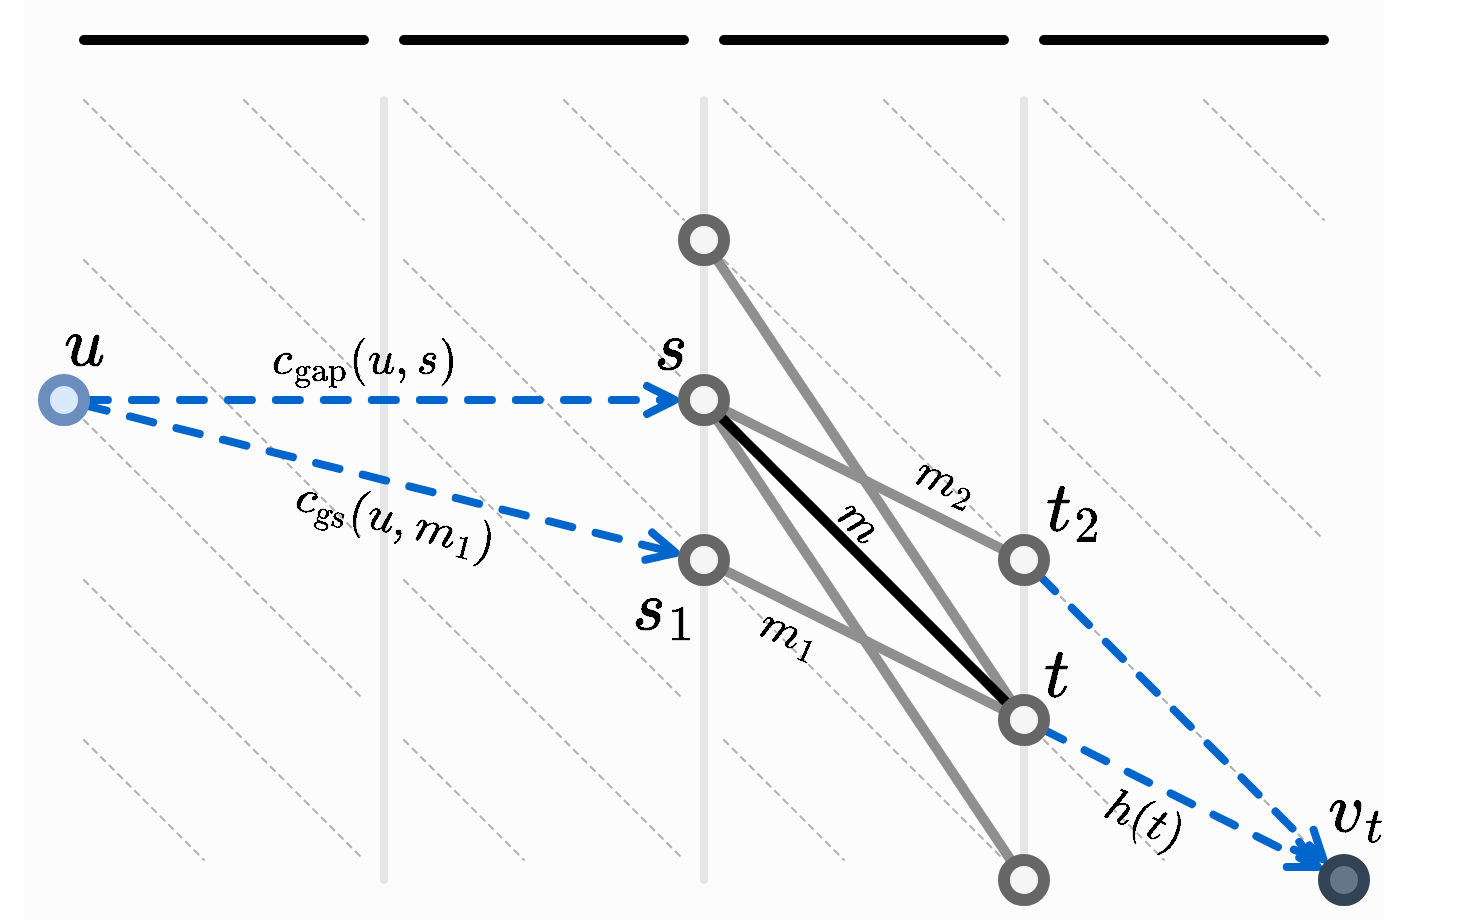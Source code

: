 <mxfile version="21.2.1" type="device">
  <diagram id="_QwVPOAPyQG-Wvx7g-G_" name="weakly admissible">
    <mxGraphModel dx="1850" dy="-165" grid="1" gridSize="10" guides="0" tooltips="1" connect="0" arrows="0" fold="1" page="0" pageScale="1" pageWidth="827" pageHeight="1169" background="none" math="1" shadow="0">
      <root>
        <mxCell id="Ogjc830XC39CnvKuDkZH-0" />
        <object label="Background" id="EZCYXmooXl2QGBisD6OS-4">
          <mxCell style="" parent="Ogjc830XC39CnvKuDkZH-0" />
        </object>
        <mxCell id="EEb3bdWyqQPqb6_M2bX1-0" value="" style="whiteSpace=wrap;html=1;strokeColor=none;fillColor=#FBFBFB;opacity=75;" parent="EZCYXmooXl2QGBisD6OS-4" vertex="1">
          <mxGeometry x="-580" y="880" width="680" height="460" as="geometry" />
        </mxCell>
        <object label="diagonals" id="Ogjc830XC39CnvKuDkZH-1">
          <mxCell style="locked=1;" parent="Ogjc830XC39CnvKuDkZH-0" />
        </object>
        <mxCell id="2zsmt-05qYfTrGcmLBN7-47" value="" style="endArrow=none;html=1;strokeWidth=1;rounded=0;comic=1;sketch=0;jiggle=0;fontColor=#FF4A4A;strokeColor=#B0B0B0;dashed=1;" parent="Ogjc830XC39CnvKuDkZH-1" edge="1">
          <mxGeometry width="50" height="50" relative="1" as="geometry">
            <mxPoint x="-470" y="930" as="sourcePoint" />
            <mxPoint x="-410" y="990" as="targetPoint" />
          </mxGeometry>
        </mxCell>
        <mxCell id="2zsmt-05qYfTrGcmLBN7-49" value="" style="endArrow=none;html=1;strokeWidth=1;rounded=0;comic=1;sketch=0;jiggle=0;fontColor=#FF4A4A;strokeColor=#B0B0B0;dashed=1;" parent="Ogjc830XC39CnvKuDkZH-1" edge="1">
          <mxGeometry width="50" height="50" relative="1" as="geometry">
            <mxPoint x="-550" y="1250" as="sourcePoint" />
            <mxPoint x="-490" y="1310" as="targetPoint" />
          </mxGeometry>
        </mxCell>
        <mxCell id="2zsmt-05qYfTrGcmLBN7-50" value="" style="endArrow=none;html=1;strokeWidth=1;rounded=0;comic=1;sketch=0;jiggle=0;fontColor=#FF4A4A;strokeColor=#B0B0B0;dashed=1;" parent="Ogjc830XC39CnvKuDkZH-1" edge="1">
          <mxGeometry width="50" height="50" relative="1" as="geometry">
            <mxPoint x="-550" y="930" as="sourcePoint" />
            <mxPoint x="-410" y="1070" as="targetPoint" />
          </mxGeometry>
        </mxCell>
        <mxCell id="2zsmt-05qYfTrGcmLBN7-51" value="" style="endArrow=none;html=1;strokeWidth=1;rounded=0;comic=1;sketch=0;jiggle=0;fontColor=#FF4A4A;strokeColor=#B0B0B0;dashed=1;" parent="Ogjc830XC39CnvKuDkZH-1" edge="1">
          <mxGeometry width="50" height="50" relative="1" as="geometry">
            <mxPoint x="-550" y="1010" as="sourcePoint" />
            <mxPoint x="-410" y="1150" as="targetPoint" />
          </mxGeometry>
        </mxCell>
        <mxCell id="2zsmt-05qYfTrGcmLBN7-52" value="" style="endArrow=none;html=1;strokeWidth=1;rounded=0;comic=1;sketch=0;jiggle=0;fontColor=#FF4A4A;strokeColor=#B0B0B0;dashed=1;" parent="Ogjc830XC39CnvKuDkZH-1" edge="1">
          <mxGeometry width="50" height="50" relative="1" as="geometry">
            <mxPoint x="-550" y="1090" as="sourcePoint" />
            <mxPoint x="-410" y="1230" as="targetPoint" />
          </mxGeometry>
        </mxCell>
        <mxCell id="2zsmt-05qYfTrGcmLBN7-54" value="" style="endArrow=none;html=1;strokeWidth=1;rounded=0;comic=1;sketch=0;jiggle=0;fontColor=#FF4A4A;strokeColor=#B0B0B0;dashed=1;" parent="Ogjc830XC39CnvKuDkZH-1" edge="1">
          <mxGeometry width="50" height="50" relative="1" as="geometry">
            <mxPoint x="-310" y="930" as="sourcePoint" />
            <mxPoint x="-250" y="990" as="targetPoint" />
          </mxGeometry>
        </mxCell>
        <mxCell id="2zsmt-05qYfTrGcmLBN7-56" value="" style="endArrow=none;html=1;strokeWidth=1;rounded=0;comic=1;sketch=0;jiggle=0;fontColor=#FF4A4A;strokeColor=#B0B0B0;dashed=1;" parent="Ogjc830XC39CnvKuDkZH-1" edge="1">
          <mxGeometry width="50" height="50" relative="1" as="geometry">
            <mxPoint x="-390" y="1250" as="sourcePoint" />
            <mxPoint x="-330" y="1310" as="targetPoint" />
          </mxGeometry>
        </mxCell>
        <mxCell id="2zsmt-05qYfTrGcmLBN7-57" value="" style="endArrow=none;html=1;strokeWidth=1;rounded=0;comic=1;sketch=0;jiggle=0;fontColor=#FF4A4A;strokeColor=#B0B0B0;dashed=1;" parent="Ogjc830XC39CnvKuDkZH-1" edge="1">
          <mxGeometry width="50" height="50" relative="1" as="geometry">
            <mxPoint x="-390" y="930" as="sourcePoint" />
            <mxPoint x="-250" y="1070" as="targetPoint" />
          </mxGeometry>
        </mxCell>
        <mxCell id="2zsmt-05qYfTrGcmLBN7-58" value="" style="endArrow=none;html=1;strokeWidth=1;rounded=0;comic=1;sketch=0;jiggle=0;fontColor=#FF4A4A;strokeColor=#B0B0B0;dashed=1;" parent="Ogjc830XC39CnvKuDkZH-1" edge="1">
          <mxGeometry width="50" height="50" relative="1" as="geometry">
            <mxPoint x="-390" y="1010" as="sourcePoint" />
            <mxPoint x="-250" y="1150" as="targetPoint" />
          </mxGeometry>
        </mxCell>
        <mxCell id="2zsmt-05qYfTrGcmLBN7-59" value="" style="endArrow=none;html=1;strokeWidth=1;rounded=0;comic=1;sketch=0;jiggle=0;fontColor=#FF4A4A;strokeColor=#B0B0B0;dashed=1;" parent="Ogjc830XC39CnvKuDkZH-1" edge="1">
          <mxGeometry width="50" height="50" relative="1" as="geometry">
            <mxPoint x="-390" y="1090" as="sourcePoint" />
            <mxPoint x="-250" y="1230" as="targetPoint" />
          </mxGeometry>
        </mxCell>
        <mxCell id="2zsmt-05qYfTrGcmLBN7-60" value="" style="endArrow=none;html=1;strokeWidth=1;rounded=0;comic=1;sketch=0;jiggle=0;fontColor=#FF4A4A;strokeColor=#B0B0B0;dashed=1;" parent="Ogjc830XC39CnvKuDkZH-1" edge="1">
          <mxGeometry width="50" height="50" relative="1" as="geometry">
            <mxPoint x="-390" y="1170" as="sourcePoint" />
            <mxPoint x="-250" y="1310" as="targetPoint" />
          </mxGeometry>
        </mxCell>
        <mxCell id="2zsmt-05qYfTrGcmLBN7-61" value="" style="endArrow=none;html=1;strokeWidth=1;rounded=0;comic=1;sketch=0;jiggle=0;fontColor=#FF4A4A;strokeColor=#B0B0B0;dashed=1;" parent="Ogjc830XC39CnvKuDkZH-1" edge="1">
          <mxGeometry width="50" height="50" relative="1" as="geometry">
            <mxPoint x="-150" y="930" as="sourcePoint" />
            <mxPoint x="-90" y="990" as="targetPoint" />
          </mxGeometry>
        </mxCell>
        <mxCell id="2zsmt-05qYfTrGcmLBN7-63" value="" style="endArrow=none;html=1;strokeWidth=1;rounded=0;comic=1;sketch=0;jiggle=0;fontColor=#FF4A4A;strokeColor=#B0B0B0;dashed=1;" parent="Ogjc830XC39CnvKuDkZH-1" edge="1">
          <mxGeometry width="50" height="50" relative="1" as="geometry">
            <mxPoint x="-230" y="1250" as="sourcePoint" />
            <mxPoint x="-170" y="1310" as="targetPoint" />
          </mxGeometry>
        </mxCell>
        <mxCell id="2zsmt-05qYfTrGcmLBN7-64" value="" style="endArrow=none;html=1;strokeWidth=1;rounded=0;comic=1;sketch=0;jiggle=0;fontColor=#FF4A4A;strokeColor=#B0B0B0;dashed=1;" parent="Ogjc830XC39CnvKuDkZH-1" edge="1">
          <mxGeometry width="50" height="50" relative="1" as="geometry">
            <mxPoint x="-230" y="930" as="sourcePoint" />
            <mxPoint x="-90" y="1070" as="targetPoint" />
          </mxGeometry>
        </mxCell>
        <mxCell id="2zsmt-05qYfTrGcmLBN7-65" value="" style="endArrow=none;html=1;strokeWidth=1;rounded=0;comic=1;sketch=0;jiggle=0;fontColor=#FF4A4A;strokeColor=#B0B0B0;dashed=1;" parent="Ogjc830XC39CnvKuDkZH-1" edge="1">
          <mxGeometry width="50" height="50" relative="1" as="geometry">
            <mxPoint x="-230" y="1010" as="sourcePoint" />
            <mxPoint x="-90" y="1150" as="targetPoint" />
          </mxGeometry>
        </mxCell>
        <mxCell id="2zsmt-05qYfTrGcmLBN7-66" value="" style="endArrow=none;html=1;strokeWidth=1;rounded=0;comic=1;sketch=0;jiggle=0;fontColor=#FF4A4A;strokeColor=#B0B0B0;dashed=1;" parent="Ogjc830XC39CnvKuDkZH-1" edge="1">
          <mxGeometry width="50" height="50" relative="1" as="geometry">
            <mxPoint x="-230" y="1090" as="sourcePoint" />
            <mxPoint x="-90" y="1230" as="targetPoint" />
          </mxGeometry>
        </mxCell>
        <mxCell id="2zsmt-05qYfTrGcmLBN7-67" value="" style="endArrow=none;html=1;strokeWidth=1;rounded=0;comic=1;sketch=0;jiggle=0;fontColor=#FF4A4A;strokeColor=#B0B0B0;dashed=1;" parent="Ogjc830XC39CnvKuDkZH-1" edge="1">
          <mxGeometry width="50" height="50" relative="1" as="geometry">
            <mxPoint x="-230" y="1170" as="sourcePoint" />
            <mxPoint x="-90" y="1310" as="targetPoint" />
          </mxGeometry>
        </mxCell>
        <mxCell id="2zsmt-05qYfTrGcmLBN7-68" value="" style="endArrow=none;html=1;strokeWidth=1;rounded=0;comic=1;sketch=0;jiggle=0;fontColor=#FF4A4A;strokeColor=#B0B0B0;dashed=1;" parent="Ogjc830XC39CnvKuDkZH-1" edge="1">
          <mxGeometry width="50" height="50" relative="1" as="geometry">
            <mxPoint x="10" y="930" as="sourcePoint" />
            <mxPoint x="70" y="990" as="targetPoint" />
          </mxGeometry>
        </mxCell>
        <mxCell id="2zsmt-05qYfTrGcmLBN7-70" value="" style="endArrow=none;html=1;strokeWidth=1;rounded=0;comic=1;sketch=0;jiggle=0;fontColor=#FF4A4A;strokeColor=#B0B0B0;dashed=1;" parent="Ogjc830XC39CnvKuDkZH-1" edge="1">
          <mxGeometry width="50" height="50" relative="1" as="geometry">
            <mxPoint x="-70" y="1250" as="sourcePoint" />
            <mxPoint x="-10" y="1310" as="targetPoint" />
          </mxGeometry>
        </mxCell>
        <mxCell id="2zsmt-05qYfTrGcmLBN7-71" value="" style="endArrow=none;html=1;strokeWidth=1;rounded=0;comic=1;sketch=0;jiggle=0;fontColor=#FF4A4A;strokeColor=#B0B0B0;dashed=1;" parent="Ogjc830XC39CnvKuDkZH-1" edge="1">
          <mxGeometry width="50" height="50" relative="1" as="geometry">
            <mxPoint x="-70" y="930" as="sourcePoint" />
            <mxPoint x="70" y="1070" as="targetPoint" />
          </mxGeometry>
        </mxCell>
        <mxCell id="2zsmt-05qYfTrGcmLBN7-72" value="" style="endArrow=none;html=1;strokeWidth=1;rounded=0;comic=1;sketch=0;jiggle=0;fontColor=#FF4A4A;strokeColor=#B0B0B0;dashed=1;" parent="Ogjc830XC39CnvKuDkZH-1" edge="1">
          <mxGeometry width="50" height="50" relative="1" as="geometry">
            <mxPoint x="-70" y="1010" as="sourcePoint" />
            <mxPoint x="70" y="1150" as="targetPoint" />
          </mxGeometry>
        </mxCell>
        <mxCell id="2zsmt-05qYfTrGcmLBN7-73" value="" style="endArrow=none;html=1;strokeWidth=1;rounded=0;comic=1;sketch=0;jiggle=0;fontColor=#FF4A4A;strokeColor=#B0B0B0;dashed=1;" parent="Ogjc830XC39CnvKuDkZH-1" edge="1">
          <mxGeometry width="50" height="50" relative="1" as="geometry">
            <mxPoint x="-70" y="1090" as="sourcePoint" />
            <mxPoint x="70" y="1230" as="targetPoint" />
          </mxGeometry>
        </mxCell>
        <mxCell id="2zsmt-05qYfTrGcmLBN7-74" value="" style="endArrow=none;html=1;strokeWidth=1;rounded=0;comic=1;sketch=0;jiggle=0;fontColor=#FF4A4A;strokeColor=#B0B0B0;dashed=1;" parent="Ogjc830XC39CnvKuDkZH-1" edge="1">
          <mxGeometry width="50" height="50" relative="1" as="geometry">
            <mxPoint x="-70" y="1170" as="sourcePoint" />
            <mxPoint x="70" y="1310" as="targetPoint" />
          </mxGeometry>
        </mxCell>
        <mxCell id="Qu6I0BoZJ49vZYLHLRRH-0" value="" style="endArrow=none;html=1;strokeWidth=1;rounded=0;comic=1;sketch=0;jiggle=0;fontColor=#FF4A4A;strokeColor=#B0B0B0;dashed=1;" parent="Ogjc830XC39CnvKuDkZH-1" edge="1">
          <mxGeometry width="50" height="50" relative="1" as="geometry">
            <mxPoint x="-550" y="1170" as="sourcePoint" />
            <mxPoint x="-410" y="1310" as="targetPoint" />
          </mxGeometry>
        </mxCell>
        <mxCell id="2zsmt-05qYfTrGcmLBN7-0" value="seeds" style="locked=1;" parent="Ogjc830XC39CnvKuDkZH-0" />
        <mxCell id="LX7c_TvZ-86P2RPFSRAp-4" value="" style="endArrow=none;html=1;strokeColor=#000000;strokeWidth=5;curved=1;sketch=0;jiggle=0;fixDash=0;backgroundOutline=0;comic=1;orthogonal=0;orthogonalLoop=0;ignoreEdge=0;fillColor=#f8cecc;" parent="2zsmt-05qYfTrGcmLBN7-0" edge="1">
          <mxGeometry width="50" height="50" relative="1" as="geometry">
            <mxPoint x="-550.0" y="900" as="sourcePoint" />
            <mxPoint x="-410.0" y="900" as="targetPoint" />
          </mxGeometry>
        </mxCell>
        <mxCell id="LX7c_TvZ-86P2RPFSRAp-6" value="" style="endArrow=none;html=1;strokeColor=#000000;strokeWidth=5;curved=1;sketch=0;jiggle=0;fixDash=0;backgroundOutline=0;comic=1;orthogonal=0;orthogonalLoop=0;ignoreEdge=0;fillColor=#f8cecc;" parent="2zsmt-05qYfTrGcmLBN7-0" edge="1">
          <mxGeometry width="50" height="50" relative="1" as="geometry">
            <mxPoint x="-390.0" y="900" as="sourcePoint" />
            <mxPoint x="-250" y="900" as="targetPoint" />
          </mxGeometry>
        </mxCell>
        <mxCell id="LX7c_TvZ-86P2RPFSRAp-7" value="" style="endArrow=none;html=1;strokeColor=#000000;strokeWidth=5;curved=1;sketch=0;jiggle=0;fixDash=0;backgroundOutline=0;comic=1;orthogonal=0;orthogonalLoop=0;ignoreEdge=0;fillColor=#f8cecc;" parent="2zsmt-05qYfTrGcmLBN7-0" edge="1">
          <mxGeometry width="50" height="50" relative="1" as="geometry">
            <mxPoint x="-230" y="900" as="sourcePoint" />
            <mxPoint x="-90" y="900" as="targetPoint" />
          </mxGeometry>
        </mxCell>
        <mxCell id="6DRs2Vi26DLIUNFKAeux-21" value="" style="endArrow=none;html=1;strokeColor=#000000;strokeWidth=5;curved=1;sketch=0;jiggle=0;fixDash=0;backgroundOutline=0;comic=1;orthogonal=0;orthogonalLoop=0;ignoreEdge=0;fillColor=#f8cecc;" parent="2zsmt-05qYfTrGcmLBN7-0" edge="1">
          <mxGeometry width="50" height="50" relative="1" as="geometry">
            <mxPoint x="-70" y="900" as="sourcePoint" />
            <mxPoint x="70" y="900" as="targetPoint" />
          </mxGeometry>
        </mxCell>
        <mxCell id="CJcdEH8dZFWdUg0SEnRA-0" value="" style="endArrow=none;html=1;strokeColor=#e6e6e6;strokeWidth=4;curved=1;sketch=0;jiggle=0;fixDash=0;backgroundOutline=0;comic=1;orthogonal=0;orthogonalLoop=0;ignoreEdge=0;" parent="2zsmt-05qYfTrGcmLBN7-0" edge="1">
          <mxGeometry width="50" height="50" relative="1" as="geometry">
            <mxPoint x="-80" y="930" as="sourcePoint" />
            <mxPoint x="-80" y="1320" as="targetPoint" />
          </mxGeometry>
        </mxCell>
        <mxCell id="CJcdEH8dZFWdUg0SEnRA-1" value="" style="endArrow=none;html=1;strokeColor=#e6e6e6;strokeWidth=4;curved=1;sketch=0;jiggle=0;fixDash=0;backgroundOutline=0;comic=1;orthogonal=0;orthogonalLoop=0;ignoreEdge=0;" parent="2zsmt-05qYfTrGcmLBN7-0" edge="1">
          <mxGeometry width="50" height="50" relative="1" as="geometry">
            <mxPoint x="-240" y="930" as="sourcePoint" />
            <mxPoint x="-240" y="1320" as="targetPoint" />
          </mxGeometry>
        </mxCell>
        <mxCell id="CJcdEH8dZFWdUg0SEnRA-2" value="" style="endArrow=none;html=1;strokeColor=#e6e6e6;strokeWidth=4;curved=1;sketch=0;jiggle=0;fixDash=0;backgroundOutline=0;comic=1;orthogonal=0;orthogonalLoop=0;ignoreEdge=0;" parent="2zsmt-05qYfTrGcmLBN7-0" edge="1">
          <mxGeometry width="50" height="50" relative="1" as="geometry">
            <mxPoint x="-400" y="930" as="sourcePoint" />
            <mxPoint x="-400" y="1320" as="targetPoint" />
          </mxGeometry>
        </mxCell>
        <mxCell id="2zsmt-05qYfTrGcmLBN7-33" value="matches" style="locked=1;" parent="Ogjc830XC39CnvKuDkZH-0" />
        <mxCell id="t18CLLRD8gCvlFEeWd97-8" value="" style="endArrow=none;html=1;strokeWidth=5;rounded=0;comic=1;sketch=0;jiggle=0;fontColor=#FF4A4A;strokeColor=#8F8F8F;fillColor=#f5f5f5;" parent="2zsmt-05qYfTrGcmLBN7-33" edge="1">
          <mxGeometry width="50" height="50" relative="1" as="geometry">
            <mxPoint x="-231.05" y="1164.461" as="sourcePoint" />
            <mxPoint x="-88.944" y="1235.528" as="targetPoint" />
          </mxGeometry>
        </mxCell>
        <mxCell id="t18CLLRD8gCvlFEeWd97-9" value="" style="endArrow=none;html=1;strokeWidth=5;rounded=0;comic=1;sketch=0;jiggle=0;fontColor=#FF4A4A;strokeColor=#8F8F8F;fillColor=#f5f5f5;" parent="2zsmt-05qYfTrGcmLBN7-33" edge="1">
          <mxGeometry width="50" height="50" relative="1" as="geometry">
            <mxPoint x="-234.453" y="1088.321" as="sourcePoint" />
            <mxPoint x="-85.547" y="1311.679" as="targetPoint" />
          </mxGeometry>
        </mxCell>
        <mxCell id="t18CLLRD8gCvlFEeWd97-10" value="" style="endArrow=none;html=1;strokeWidth=5;rounded=0;comic=1;sketch=0;jiggle=0;fontColor=#FF4A4A;strokeColor=#8F8F8F;fillColor=#f5f5f5;" parent="2zsmt-05qYfTrGcmLBN7-33" edge="1">
          <mxGeometry width="50" height="50" relative="1" as="geometry">
            <mxPoint x="-231.05" y="1084.461" as="sourcePoint" />
            <mxPoint x="-88.944" y="1155.528" as="targetPoint" />
          </mxGeometry>
        </mxCell>
        <mxCell id="t18CLLRD8gCvlFEeWd97-11" value="" style="endArrow=none;html=1;strokeWidth=5;rounded=0;comic=1;sketch=0;jiggle=0;fontColor=#FF4A4A;strokeColor=#8F8F8F;fillColor=#f5f5f5;" parent="2zsmt-05qYfTrGcmLBN7-33" edge="1">
          <mxGeometry width="50" height="50" relative="1" as="geometry">
            <mxPoint x="-234.453" y="1008.321" as="sourcePoint" />
            <mxPoint x="-85.547" y="1231.679" as="targetPoint" />
          </mxGeometry>
        </mxCell>
        <mxCell id="6DRs2Vi26DLIUNFKAeux-11" value="" style="endArrow=none;html=1;strokeWidth=5;rounded=0;comic=1;sketch=0;jiggle=0;fontColor=#FF4A4A;strokeColor=#000000;fillColor=#d5e8d4;" parent="2zsmt-05qYfTrGcmLBN7-33" source="GTWspGSL2SNszmtMqCKp-2" target="6DRs2Vi26DLIUNFKAeux-13" edge="1">
          <mxGeometry width="50" height="50" relative="1" as="geometry">
            <mxPoint x="-230" y="1010" as="sourcePoint" />
            <mxPoint x="-90" y="1150" as="targetPoint" />
          </mxGeometry>
        </mxCell>
        <mxCell id="anqRwy-GTnwR7zk8qSKB-0" value="path" style="locked=1;" parent="Ogjc830XC39CnvKuDkZH-0" />
        <mxCell id="6DRs2Vi26DLIUNFKAeux-22" value="" style="endArrow=open;html=1;strokeColor=#0066CC;fontSize=11;fillColor=#dae8fc;dashed=1;strokeWidth=4;endFill=0;sketch=0;curved=1;endSize=10;fontColor=#FF4A4A;comic=1;jiggle=0;" parent="anqRwy-GTnwR7zk8qSKB-0" source="GTWspGSL2SNszmtMqCKp-6" target="GTWspGSL2SNszmtMqCKp-2" edge="1">
          <mxGeometry width="50" height="50" relative="1" as="geometry">
            <mxPoint x="-481" y="1000" as="sourcePoint" />
            <mxPoint x="-410" y="1210" as="targetPoint" />
            <Array as="points" />
          </mxGeometry>
        </mxCell>
        <mxCell id="6DRs2Vi26DLIUNFKAeux-33" value="" style="endArrow=open;html=1;strokeColor=#0066CC;fontSize=11;fillColor=#dae8fc;dashed=1;strokeWidth=4;endFill=0;sketch=0;curved=1;endSize=10;fontColor=#FF4A4A;comic=1;jiggle=0;" parent="anqRwy-GTnwR7zk8qSKB-0" source="GTWspGSL2SNszmtMqCKp-6" target="6DRs2Vi26DLIUNFKAeux-14" edge="1">
          <mxGeometry width="50" height="50" relative="1" as="geometry">
            <mxPoint x="-481" y="1000" as="sourcePoint" />
            <mxPoint x="-410" y="1210" as="targetPoint" />
            <Array as="points" />
          </mxGeometry>
        </mxCell>
        <mxCell id="6DRs2Vi26DLIUNFKAeux-53" value="" style="endArrow=open;html=1;strokeColor=#0066CC;fontSize=11;fillColor=#dae8fc;dashed=1;strokeWidth=4;endFill=0;sketch=0;curved=1;endSize=10;fontColor=#FF4A4A;comic=1;jiggle=0;" parent="anqRwy-GTnwR7zk8qSKB-0" source="6DRs2Vi26DLIUNFKAeux-13" target="t18CLLRD8gCvlFEeWd97-14" edge="1">
          <mxGeometry width="50" height="50" relative="1" as="geometry">
            <mxPoint x="-471.25" y="1000" as="sourcePoint" />
            <mxPoint x="70" y="1310" as="targetPoint" />
            <Array as="points" />
          </mxGeometry>
        </mxCell>
        <mxCell id="6DRs2Vi26DLIUNFKAeux-57" value="" style="endArrow=open;html=1;strokeColor=#0066CC;fontSize=11;fillColor=#dae8fc;dashed=1;strokeWidth=4;endFill=0;sketch=0;curved=1;endSize=10;fontColor=#FF4A4A;comic=1;jiggle=0;" parent="anqRwy-GTnwR7zk8qSKB-0" source="6DRs2Vi26DLIUNFKAeux-13" edge="1">
          <mxGeometry width="50" height="50" relative="1" as="geometry">
            <mxPoint x="-481" y="1000" as="sourcePoint" />
            <mxPoint x="-80" y="1230" as="targetPoint" />
            <Array as="points" />
          </mxGeometry>
        </mxCell>
        <mxCell id="t18CLLRD8gCvlFEeWd97-12" value="" style="endArrow=open;html=1;strokeColor=#0066CC;fontSize=11;fillColor=#dae8fc;dashed=1;strokeWidth=4;endFill=0;sketch=0;curved=1;endSize=10;fontColor=#FF4A4A;comic=1;jiggle=0;" parent="anqRwy-GTnwR7zk8qSKB-0" source="t18CLLRD8gCvlFEeWd97-4" target="t18CLLRD8gCvlFEeWd97-14" edge="1">
          <mxGeometry width="50" height="50" relative="1" as="geometry">
            <mxPoint x="-471.25" y="1000" as="sourcePoint" />
            <mxPoint x="70" y="1310" as="targetPoint" />
            <Array as="points" />
          </mxGeometry>
        </mxCell>
        <mxCell id="GTWspGSL2SNszmtMqCKp-1" value="nodes" style="" parent="Ogjc830XC39CnvKuDkZH-0" />
        <mxCell id="GTWspGSL2SNszmtMqCKp-2" value="" style="ellipse;whiteSpace=wrap;html=1;aspect=fixed;fontSize=30;strokeColor=#666666;strokeWidth=6;fillColor=#f5f5f5;fontColor=#333333;" parent="GTWspGSL2SNszmtMqCKp-1" vertex="1">
          <mxGeometry x="-250" y="1070" width="20" height="20" as="geometry" />
        </mxCell>
        <mxCell id="GTWspGSL2SNszmtMqCKp-6" value="" style="ellipse;whiteSpace=wrap;html=1;aspect=fixed;fontSize=30;strokeColor=#6c8ebf;strokeWidth=6;fillColor=#dae8fc;" parent="GTWspGSL2SNszmtMqCKp-1" vertex="1">
          <mxGeometry x="-570" y="1070" width="20" height="20" as="geometry" />
        </mxCell>
        <mxCell id="6DRs2Vi26DLIUNFKAeux-14" value="" style="ellipse;whiteSpace=wrap;html=1;aspect=fixed;fontSize=30;strokeColor=#666666;strokeWidth=6;fillColor=#f5f5f5;fontColor=#333333;" parent="GTWspGSL2SNszmtMqCKp-1" vertex="1">
          <mxGeometry x="-250" y="1150" width="20" height="20" as="geometry" />
        </mxCell>
        <mxCell id="t18CLLRD8gCvlFEeWd97-2" value="" style="ellipse;whiteSpace=wrap;html=1;aspect=fixed;fontSize=30;strokeColor=#666666;strokeWidth=6;fillColor=#f5f5f5;fontColor=#333333;" parent="GTWspGSL2SNszmtMqCKp-1" vertex="1">
          <mxGeometry x="-250" y="990" width="20" height="20" as="geometry" />
        </mxCell>
        <mxCell id="6DRs2Vi26DLIUNFKAeux-13" value="" style="ellipse;whiteSpace=wrap;html=1;aspect=fixed;fontSize=30;strokeColor=#666666;strokeWidth=6;fillColor=#f5f5f5;fontColor=#333333;" parent="GTWspGSL2SNszmtMqCKp-1" vertex="1">
          <mxGeometry x="-90" y="1230" width="20" height="20" as="geometry" />
        </mxCell>
        <mxCell id="t18CLLRD8gCvlFEeWd97-4" value="" style="ellipse;whiteSpace=wrap;html=1;aspect=fixed;fontSize=30;strokeColor=#666666;strokeWidth=6;fillColor=#f5f5f5;fontColor=#333333;" parent="GTWspGSL2SNszmtMqCKp-1" vertex="1">
          <mxGeometry x="-90" y="1150" width="20" height="20" as="geometry" />
        </mxCell>
        <mxCell id="t18CLLRD8gCvlFEeWd97-5" value="" style="ellipse;whiteSpace=wrap;html=1;aspect=fixed;fontSize=30;strokeColor=#666666;strokeWidth=6;fillColor=#f5f5f5;fontColor=#333333;" parent="GTWspGSL2SNszmtMqCKp-1" vertex="1">
          <mxGeometry x="-90" y="1310" width="20" height="20" as="geometry" />
        </mxCell>
        <mxCell id="t18CLLRD8gCvlFEeWd97-14" value="" style="ellipse;whiteSpace=wrap;html=1;aspect=fixed;fontSize=30;strokeColor=#314354;strokeWidth=6;fillColor=#647687;fontColor=#ffffff;" parent="GTWspGSL2SNszmtMqCKp-1" vertex="1">
          <mxGeometry x="70" y="1310" width="20" height="20" as="geometry" />
        </mxCell>
        <mxCell id="6DRs2Vi26DLIUNFKAeux-26" value="labels" style="locked=1;" parent="Ogjc830XC39CnvKuDkZH-0" />
        <mxCell id="6DRs2Vi26DLIUNFKAeux-27" value="$$u$$" style="text;html=1;align=center;verticalAlign=middle;resizable=1;points=[];autosize=1;strokeColor=none;fillColor=none;labelBorderColor=none;fontSize=30;" parent="6DRs2Vi26DLIUNFKAeux-26" vertex="1">
          <mxGeometry x="-575" y="1027" width="50" height="50" as="geometry" />
        </mxCell>
        <mxCell id="6DRs2Vi26DLIUNFKAeux-28" value="$$s$$" style="text;html=1;align=center;verticalAlign=middle;resizable=1;points=[];autosize=1;strokeColor=none;fillColor=none;labelBorderColor=none;fontSize=30;" parent="6DRs2Vi26DLIUNFKAeux-26" vertex="1">
          <mxGeometry x="-312" y="1029" width="110" height="50" as="geometry" />
        </mxCell>
        <mxCell id="6DRs2Vi26DLIUNFKAeux-30" value="$$t$$" style="text;html=1;align=center;verticalAlign=middle;resizable=1;points=[];autosize=1;strokeColor=none;fillColor=none;labelBorderColor=none;fontSize=30;" parent="6DRs2Vi26DLIUNFKAeux-26" vertex="1">
          <mxGeometry x="-114" y="1193" width="100" height="50" as="geometry" />
        </mxCell>
        <mxCell id="6DRs2Vi26DLIUNFKAeux-31" value="$$m$$" style="text;html=1;align=center;verticalAlign=middle;resizable=1;points=[];autosize=1;strokeColor=none;fillColor=none;labelBorderColor=none;fontSize=20;rotation=45;" parent="6DRs2Vi26DLIUNFKAeux-26" vertex="1">
          <mxGeometry x="-180" y="1120" width="35" height="40" as="geometry" />
        </mxCell>
        <mxCell id="6DRs2Vi26DLIUNFKAeux-50" value="$$c_{\mathrm{gs}}(u, m_1)$$" style="text;html=1;align=center;verticalAlign=middle;resizable=1;points=[];autosize=1;strokeColor=none;fillColor=none;labelBorderColor=none;fontSize=20;rotation=14;" parent="6DRs2Vi26DLIUNFKAeux-26" vertex="1">
          <mxGeometry x="-535" y="1120" width="280" height="40" as="geometry" />
        </mxCell>
        <mxCell id="6DRs2Vi26DLIUNFKAeux-60" value="$$h(t)$$" style="text;html=1;align=center;verticalAlign=middle;resizable=1;points=[];autosize=1;strokeColor=none;fillColor=none;labelBorderColor=none;fontSize=20;rotation=25;" parent="6DRs2Vi26DLIUNFKAeux-26" vertex="1">
          <mxGeometry x="-70" y="1270" width="100" height="40" as="geometry" />
        </mxCell>
        <mxCell id="6DRs2Vi26DLIUNFKAeux-69" value="$$c_{\mathrm{gap}}(u, s)$$" style="text;html=1;align=center;verticalAlign=middle;resizable=1;points=[];autosize=1;strokeColor=none;fillColor=none;labelBorderColor=none;fontSize=20;rotation=0;" parent="6DRs2Vi26DLIUNFKAeux-26" vertex="1">
          <mxGeometry x="-460" y="1040" width="100" height="40" as="geometry" />
        </mxCell>
        <mxCell id="CJcdEH8dZFWdUg0SEnRA-3" value="$$v_t$$" style="text;html=1;align=center;verticalAlign=middle;resizable=1;points=[];autosize=1;strokeColor=none;fillColor=none;labelBorderColor=none;fontSize=30;" parent="6DRs2Vi26DLIUNFKAeux-26" vertex="1">
          <mxGeometry x="76" y="1260" width="20" height="50" as="geometry" />
        </mxCell>
        <mxCell id="CJcdEH8dZFWdUg0SEnRA-5" value="$$m_1$$" style="text;html=1;align=center;verticalAlign=middle;resizable=1;points=[];autosize=1;strokeColor=none;fillColor=none;labelBorderColor=none;fontSize=20;rotation=23.2;" parent="6DRs2Vi26DLIUNFKAeux-26" vertex="1">
          <mxGeometry x="-252" y="1176" width="110" height="40" as="geometry" />
        </mxCell>
        <mxCell id="lB8o46Q-BMgbRpH0sr5e-0" value="$$s_1$$" style="text;html=1;align=center;verticalAlign=middle;resizable=1;points=[];autosize=1;strokeColor=none;fillColor=none;labelBorderColor=none;fontSize=30;" parent="6DRs2Vi26DLIUNFKAeux-26" vertex="1">
          <mxGeometry x="-330" y="1159" width="140" height="50" as="geometry" />
        </mxCell>
        <mxCell id="lB8o46Q-BMgbRpH0sr5e-1" value="$$m_2$$" style="text;html=1;align=center;verticalAlign=middle;resizable=1;points=[];autosize=1;strokeColor=none;fillColor=none;labelBorderColor=none;fontSize=20;rotation=23.2;" parent="6DRs2Vi26DLIUNFKAeux-26" vertex="1">
          <mxGeometry x="-174" y="1100" width="110" height="40" as="geometry" />
        </mxCell>
        <mxCell id="lB8o46Q-BMgbRpH0sr5e-2" value="$$t_2$$" style="text;html=1;align=center;verticalAlign=middle;resizable=1;points=[];autosize=1;strokeColor=none;fillColor=none;labelBorderColor=none;fontSize=30;" parent="6DRs2Vi26DLIUNFKAeux-26" vertex="1">
          <mxGeometry x="-120" y="1110" width="130" height="50" as="geometry" />
        </mxCell>
      </root>
    </mxGraphModel>
  </diagram>
</mxfile>
